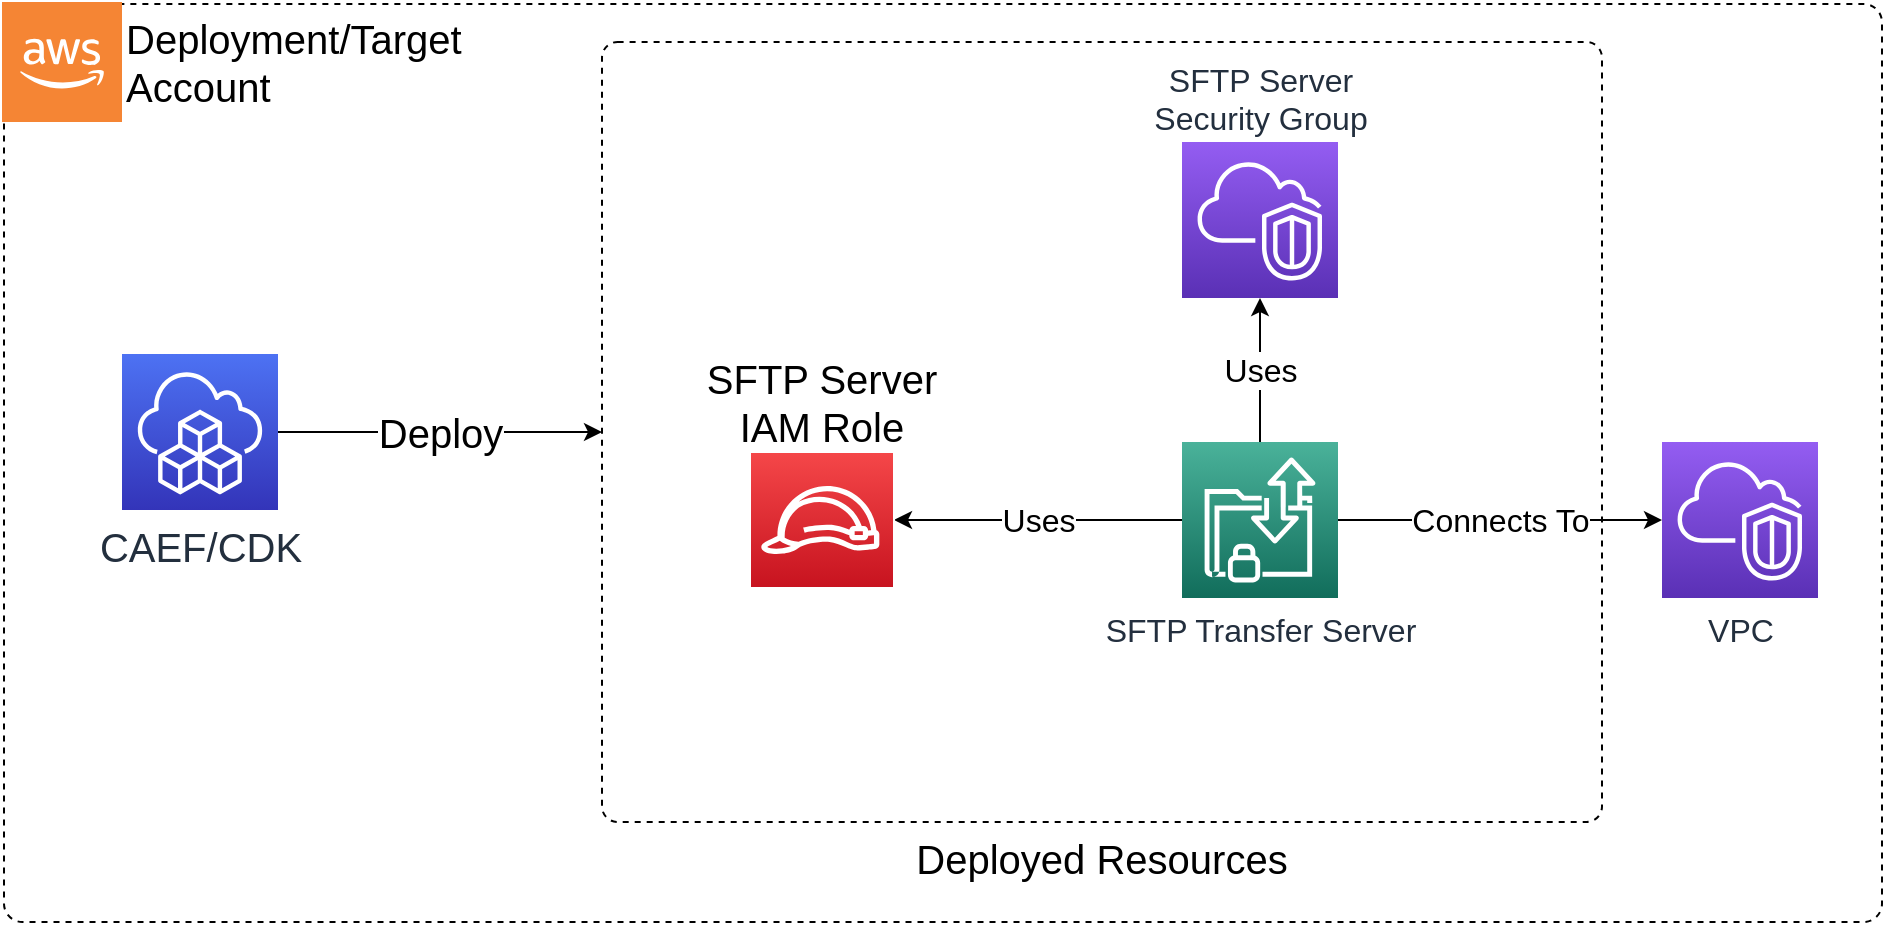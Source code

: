 <mxfile>
    <diagram id="n5W9dpHo_4uRlmlUV37y" name="Page-1">
        <mxGraphModel dx="874" dy="591" grid="1" gridSize="10" guides="1" tooltips="1" connect="1" arrows="1" fold="1" page="1" pageScale="1" pageWidth="1700" pageHeight="1100" background="#FFFFFF" math="0" shadow="0">
            <root>
                <mxCell id="0"/>
                <mxCell id="1" parent="0"/>
                <mxCell id="Vt560z4J3A8kVG_z0Vwq-2" value="" style="rounded=1;whiteSpace=wrap;html=1;fontSize=20;fillColor=none;arcSize=2;dashed=1;" parent="1" vertex="1">
                    <mxGeometry x="161" y="271" width="939" height="459" as="geometry"/>
                </mxCell>
                <mxCell id="Vt560z4J3A8kVG_z0Vwq-3" value="Deployed Resources" style="rounded=1;whiteSpace=wrap;html=1;fontSize=20;fillColor=none;arcSize=2;dashed=1;labelPosition=center;verticalLabelPosition=bottom;align=center;verticalAlign=top;" parent="1" vertex="1">
                    <mxGeometry x="460" y="290" width="500" height="390" as="geometry"/>
                </mxCell>
                <mxCell id="Vt560z4J3A8kVG_z0Vwq-4" value="Deployment/Target&lt;br style=&quot;font-size: 20px;&quot;&gt;Account" style="outlineConnect=0;dashed=0;verticalLabelPosition=middle;verticalAlign=middle;align=left;html=1;shape=mxgraph.aws3.cloud_2;fillColor=#F58534;gradientColor=none;labelPosition=right;fontSize=20;" parent="1" vertex="1">
                    <mxGeometry x="160" y="270" width="60" height="60" as="geometry"/>
                </mxCell>
                <mxCell id="Vt560z4J3A8kVG_z0Vwq-5" value="Deploy" style="edgeStyle=orthogonalEdgeStyle;rounded=0;orthogonalLoop=1;jettySize=auto;html=1;entryX=0;entryY=0.5;entryDx=0;entryDy=0;fontSize=20;" parent="1" source="Vt560z4J3A8kVG_z0Vwq-6" target="Vt560z4J3A8kVG_z0Vwq-3" edge="1">
                    <mxGeometry relative="1" as="geometry"/>
                </mxCell>
                <mxCell id="Vt560z4J3A8kVG_z0Vwq-6" value="CAEF/CDK" style="sketch=0;points=[[0,0,0],[0.25,0,0],[0.5,0,0],[0.75,0,0],[1,0,0],[0,1,0],[0.25,1,0],[0.5,1,0],[0.75,1,0],[1,1,0],[0,0.25,0],[0,0.5,0],[0,0.75,0],[1,0.25,0],[1,0.5,0],[1,0.75,0]];outlineConnect=0;fontColor=#232F3E;gradientColor=#4D72F3;gradientDirection=north;fillColor=#3334B9;strokeColor=#ffffff;dashed=0;verticalLabelPosition=bottom;verticalAlign=top;align=center;html=1;fontSize=20;fontStyle=0;aspect=fixed;shape=mxgraph.aws4.resourceIcon;resIcon=mxgraph.aws4.cloud_development_kit;" parent="1" vertex="1">
                    <mxGeometry x="220" y="446" width="78" height="78" as="geometry"/>
                </mxCell>
                <mxCell id="N99ThrJxvRWBZNP6NAy6-1" value="VPC" style="sketch=0;points=[[0,0,0],[0.25,0,0],[0.5,0,0],[0.75,0,0],[1,0,0],[0,1,0],[0.25,1,0],[0.5,1,0],[0.75,1,0],[1,1,0],[0,0.25,0],[0,0.5,0],[0,0.75,0],[1,0.25,0],[1,0.5,0],[1,0.75,0]];outlineConnect=0;fontColor=#232F3E;gradientColor=#945DF2;gradientDirection=north;fillColor=#5A30B5;strokeColor=#ffffff;dashed=0;verticalLabelPosition=bottom;verticalAlign=top;align=center;html=1;fontSize=16;fontStyle=0;aspect=fixed;shape=mxgraph.aws4.resourceIcon;resIcon=mxgraph.aws4.vpc;" parent="1" vertex="1">
                    <mxGeometry x="990" y="490" width="78" height="78" as="geometry"/>
                </mxCell>
                <mxCell id="N99ThrJxvRWBZNP6NAy6-3" value="Connects To" style="edgeStyle=orthogonalEdgeStyle;rounded=0;orthogonalLoop=1;jettySize=auto;html=1;fontSize=16;" parent="1" source="N99ThrJxvRWBZNP6NAy6-2" target="N99ThrJxvRWBZNP6NAy6-1" edge="1">
                    <mxGeometry relative="1" as="geometry"/>
                </mxCell>
                <mxCell id="N99ThrJxvRWBZNP6NAy6-8" value="Uses" style="edgeStyle=orthogonalEdgeStyle;rounded=0;orthogonalLoop=1;jettySize=auto;html=1;fontSize=16;entryX=1;entryY=0.5;entryDx=0;entryDy=0;" parent="1" source="N99ThrJxvRWBZNP6NAy6-2" target="N99ThrJxvRWBZNP6NAy6-6" edge="1">
                    <mxGeometry relative="1" as="geometry"/>
                </mxCell>
                <mxCell id="N99ThrJxvRWBZNP6NAy6-10" value="Uses" style="edgeStyle=orthogonalEdgeStyle;rounded=0;orthogonalLoop=1;jettySize=auto;html=1;fontSize=16;" parent="1" source="N99ThrJxvRWBZNP6NAy6-2" target="N99ThrJxvRWBZNP6NAy6-9" edge="1">
                    <mxGeometry relative="1" as="geometry"/>
                </mxCell>
                <mxCell id="N99ThrJxvRWBZNP6NAy6-2" value="SFTP Transfer Server" style="sketch=0;points=[[0,0,0],[0.25,0,0],[0.5,0,0],[0.75,0,0],[1,0,0],[0,1,0],[0.25,1,0],[0.5,1,0],[0.75,1,0],[1,1,0],[0,0.25,0],[0,0.5,0],[0,0.75,0],[1,0.25,0],[1,0.5,0],[1,0.75,0]];outlineConnect=0;fontColor=#232F3E;gradientColor=#4AB29A;gradientDirection=north;fillColor=#116D5B;strokeColor=#ffffff;dashed=0;verticalLabelPosition=bottom;verticalAlign=top;align=center;html=1;fontSize=16;fontStyle=0;aspect=fixed;shape=mxgraph.aws4.resourceIcon;resIcon=mxgraph.aws4.transfer_for_sftp;" parent="1" vertex="1">
                    <mxGeometry x="750" y="490" width="78" height="78" as="geometry"/>
                </mxCell>
                <mxCell id="N99ThrJxvRWBZNP6NAy6-5" value="SFTP Server&#10;IAM Role" style="group;labelPosition=center;verticalLabelPosition=top;align=center;verticalAlign=bottom;fontSize=20;" parent="1" vertex="1" connectable="0">
                    <mxGeometry x="534" y="495" width="72" height="68" as="geometry"/>
                </mxCell>
                <mxCell id="N99ThrJxvRWBZNP6NAy6-6" value="" style="rounded=0;whiteSpace=wrap;html=1;verticalAlign=top;fillColor=#C7131F;strokeColor=#ffffff;fontColor=#232F3E;sketch=0;gradientColor=#F54749;gradientDirection=north;dashed=0;fontStyle=0;" parent="N99ThrJxvRWBZNP6NAy6-5" vertex="1">
                    <mxGeometry width="72" height="68" as="geometry"/>
                </mxCell>
                <mxCell id="N99ThrJxvRWBZNP6NAy6-7" value="" style="sketch=0;outlineConnect=0;dashed=0;verticalLabelPosition=bottom;verticalAlign=top;align=center;html=1;fontSize=12;fontStyle=0;aspect=fixed;pointerEvents=1;shape=mxgraph.aws4.role;" parent="N99ThrJxvRWBZNP6NAy6-5" vertex="1">
                    <mxGeometry x="5" y="17" width="60.27" height="34" as="geometry"/>
                </mxCell>
                <mxCell id="N99ThrJxvRWBZNP6NAy6-9" value="SFTP Server&lt;br&gt;Security Group" style="sketch=0;points=[[0,0,0],[0.25,0,0],[0.5,0,0],[0.75,0,0],[1,0,0],[0,1,0],[0.25,1,0],[0.5,1,0],[0.75,1,0],[1,1,0],[0,0.25,0],[0,0.5,0],[0,0.75,0],[1,0.25,0],[1,0.5,0],[1,0.75,0]];outlineConnect=0;fontColor=#232F3E;gradientColor=#945DF2;gradientDirection=north;fillColor=#5A30B5;strokeColor=#ffffff;dashed=0;verticalLabelPosition=top;verticalAlign=bottom;align=center;html=1;fontSize=16;fontStyle=0;aspect=fixed;shape=mxgraph.aws4.resourceIcon;resIcon=mxgraph.aws4.vpc;labelPosition=center;" parent="1" vertex="1">
                    <mxGeometry x="750" y="340" width="78" height="78" as="geometry"/>
                </mxCell>
            </root>
        </mxGraphModel>
    </diagram>
</mxfile>